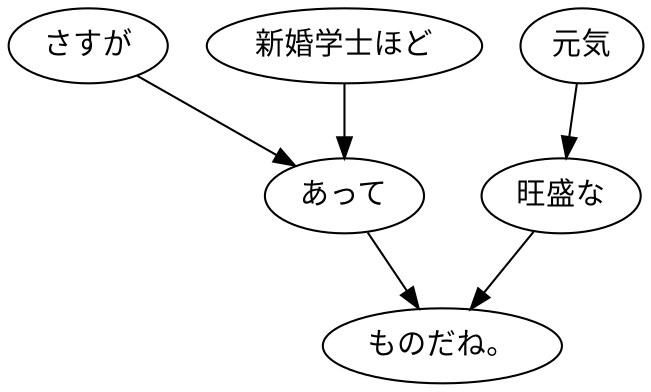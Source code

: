 digraph graph8460 {
	node0 [label="さすが"];
	node1 [label="新婚学士ほど"];
	node2 [label="あって"];
	node3 [label="元気"];
	node4 [label="旺盛な"];
	node5 [label="ものだね。"];
	node0 -> node2;
	node1 -> node2;
	node2 -> node5;
	node3 -> node4;
	node4 -> node5;
}
